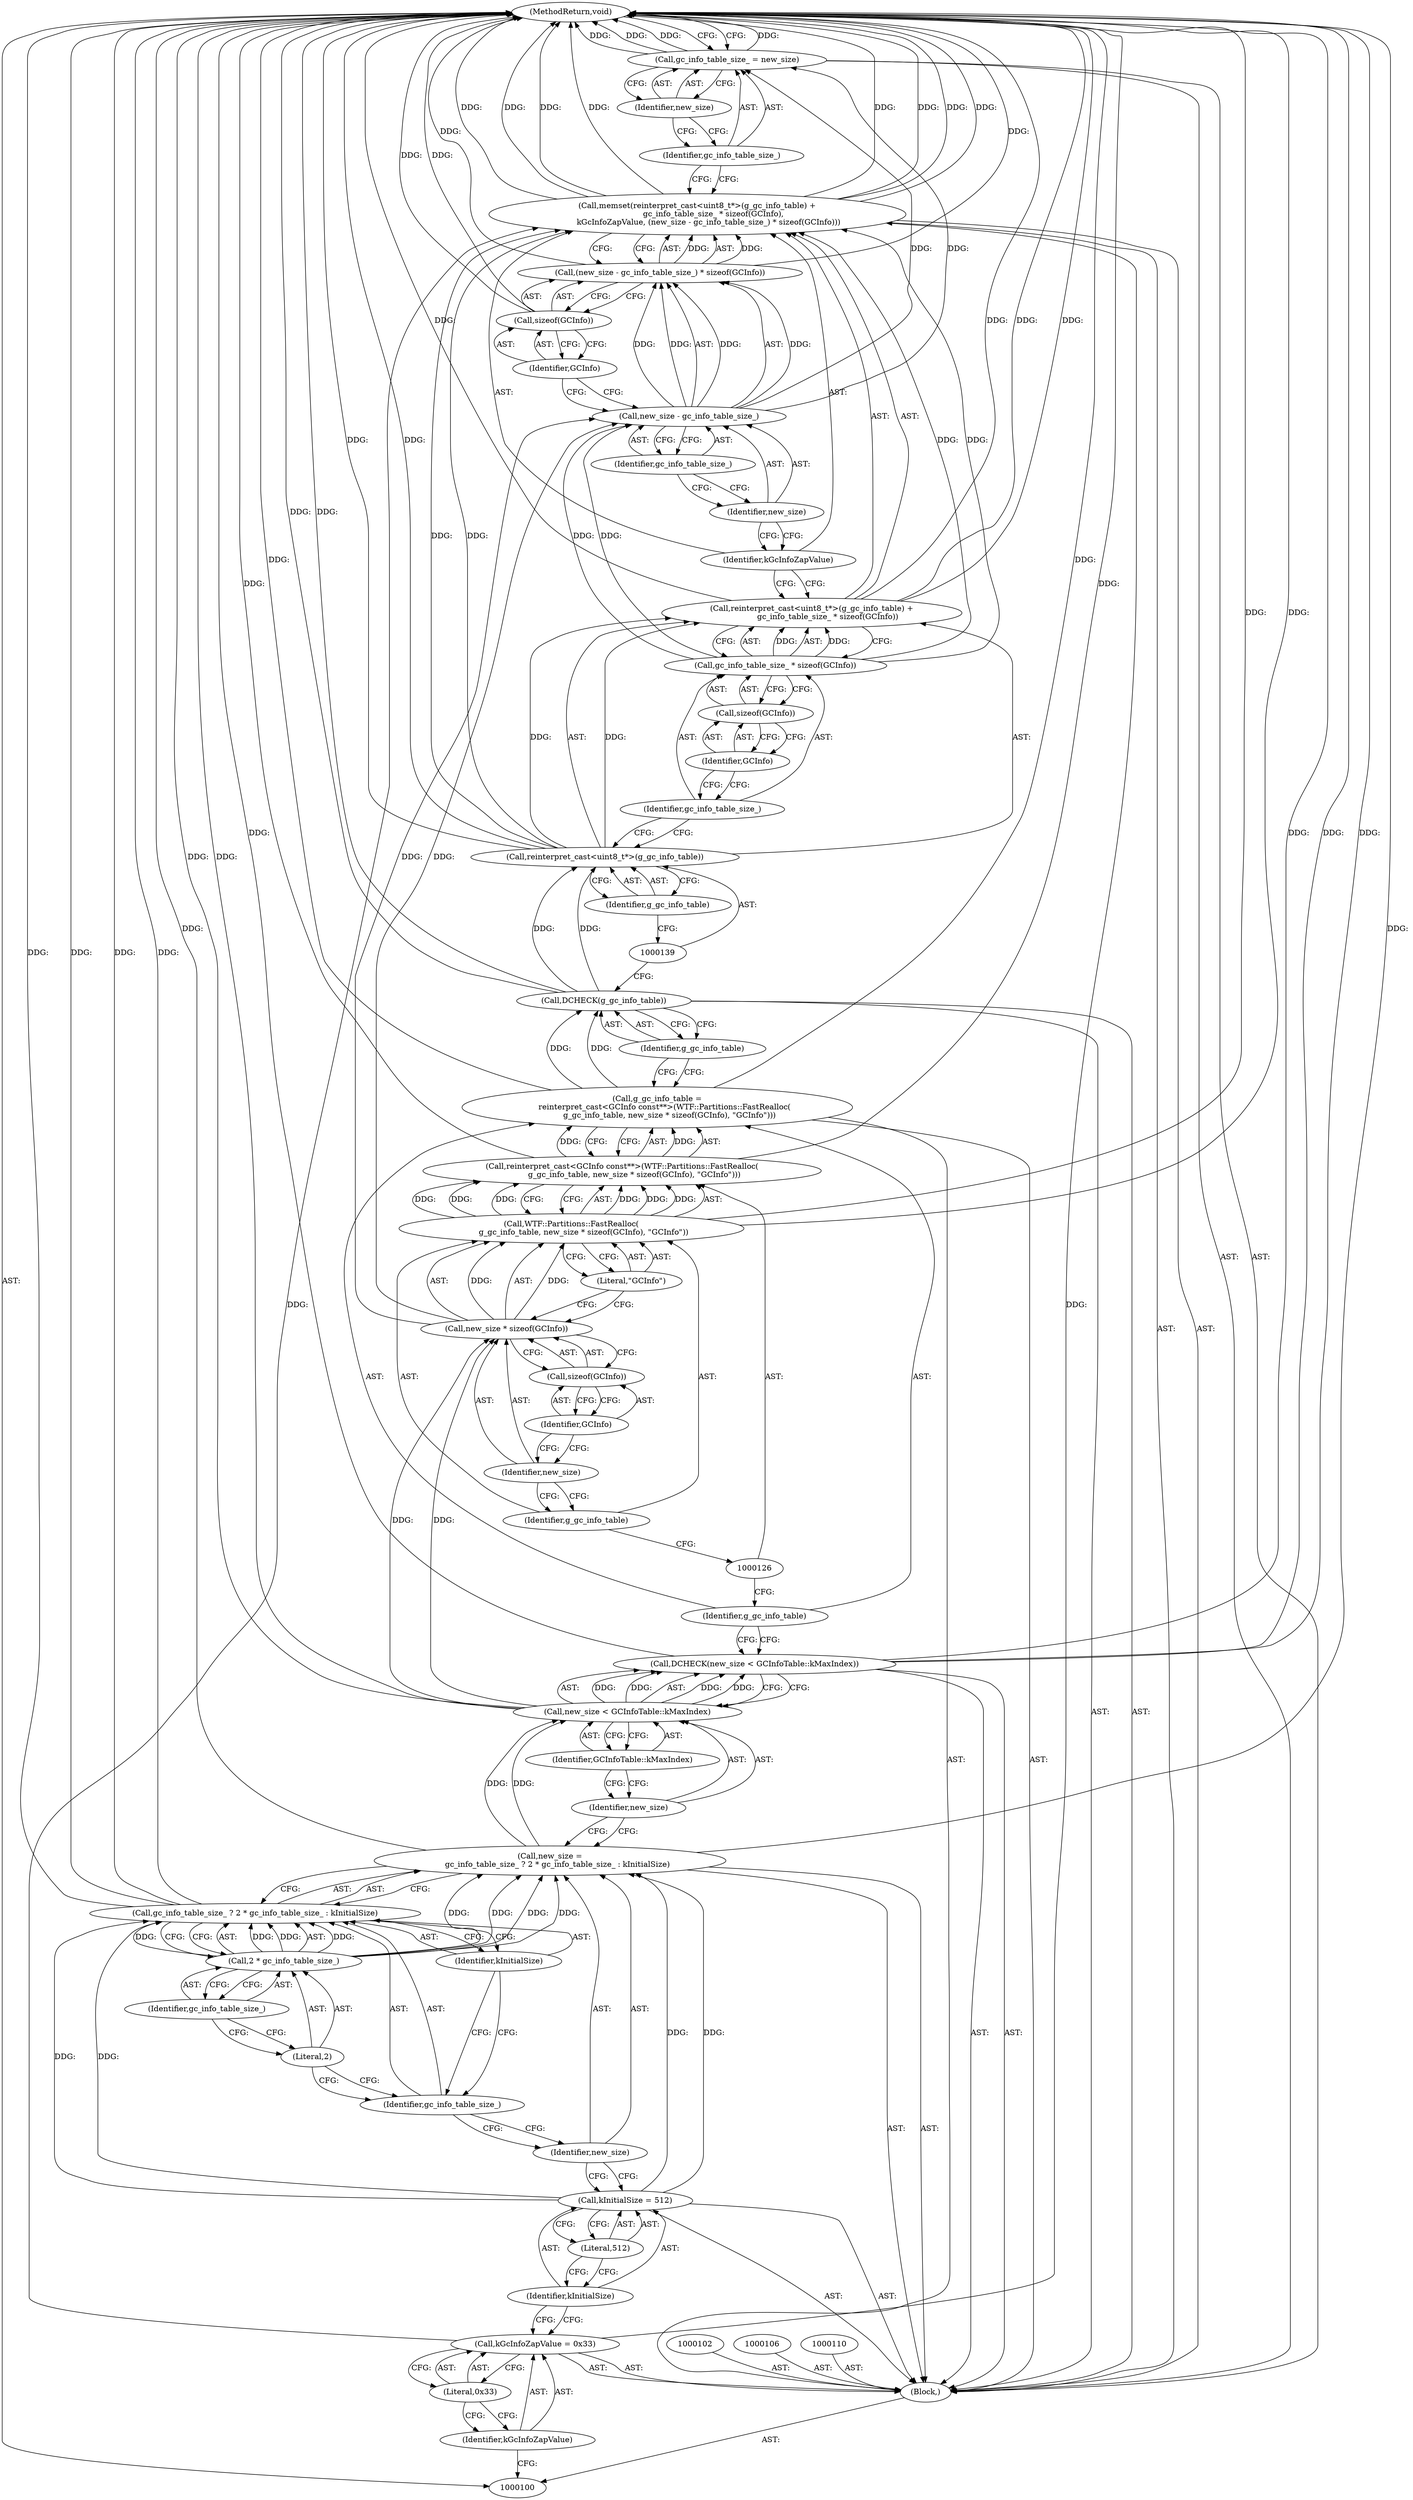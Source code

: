 digraph "1_Chrome_20b65d00ca3d8696430e22efad7485366f8c3a21_1" {
"1000155" [label="(MethodReturn,void)"];
"1000101" [label="(Block,)"];
"1000134" [label="(Call,DCHECK(g_gc_info_table))"];
"1000135" [label="(Identifier,g_gc_info_table)"];
"1000136" [label="(Call,memset(reinterpret_cast<uint8_t*>(g_gc_info_table) +\n             gc_info_table_size_ * sizeof(GCInfo),\n         kGcInfoZapValue, (new_size - gc_info_table_size_) * sizeof(GCInfo)))"];
"1000140" [label="(Identifier,g_gc_info_table)"];
"1000137" [label="(Call,reinterpret_cast<uint8_t*>(g_gc_info_table) +\n             gc_info_table_size_ * sizeof(GCInfo))"];
"1000138" [label="(Call,reinterpret_cast<uint8_t*>(g_gc_info_table))"];
"1000141" [label="(Call,gc_info_table_size_ * sizeof(GCInfo))"];
"1000142" [label="(Identifier,gc_info_table_size_)"];
"1000143" [label="(Call,sizeof(GCInfo))"];
"1000144" [label="(Identifier,GCInfo)"];
"1000146" [label="(Call,(new_size - gc_info_table_size_) * sizeof(GCInfo))"];
"1000147" [label="(Call,new_size - gc_info_table_size_)"];
"1000148" [label="(Identifier,new_size)"];
"1000149" [label="(Identifier,gc_info_table_size_)"];
"1000150" [label="(Call,sizeof(GCInfo))"];
"1000151" [label="(Identifier,GCInfo)"];
"1000145" [label="(Identifier,kGcInfoZapValue)"];
"1000152" [label="(Call,gc_info_table_size_ = new_size)"];
"1000153" [label="(Identifier,gc_info_table_size_)"];
"1000154" [label="(Identifier,new_size)"];
"1000103" [label="(Call,kGcInfoZapValue = 0x33)"];
"1000104" [label="(Identifier,kGcInfoZapValue)"];
"1000105" [label="(Literal,0x33)"];
"1000107" [label="(Call,kInitialSize = 512)"];
"1000108" [label="(Identifier,kInitialSize)"];
"1000109" [label="(Literal,512)"];
"1000111" [label="(Call,new_size =\n      gc_info_table_size_ ? 2 * gc_info_table_size_ : kInitialSize)"];
"1000112" [label="(Identifier,new_size)"];
"1000115" [label="(Call,2 * gc_info_table_size_)"];
"1000116" [label="(Literal,2)"];
"1000117" [label="(Identifier,gc_info_table_size_)"];
"1000118" [label="(Identifier,kInitialSize)"];
"1000113" [label="(Call,gc_info_table_size_ ? 2 * gc_info_table_size_ : kInitialSize)"];
"1000114" [label="(Identifier,gc_info_table_size_)"];
"1000119" [label="(Call,DCHECK(new_size < GCInfoTable::kMaxIndex))"];
"1000122" [label="(Identifier,GCInfoTable::kMaxIndex)"];
"1000120" [label="(Call,new_size < GCInfoTable::kMaxIndex)"];
"1000121" [label="(Identifier,new_size)"];
"1000123" [label="(Call,g_gc_info_table =\n      reinterpret_cast<GCInfo const**>(WTF::Partitions::FastRealloc(\n          g_gc_info_table, new_size * sizeof(GCInfo), \"GCInfo\")))"];
"1000124" [label="(Identifier,g_gc_info_table)"];
"1000127" [label="(Call,WTF::Partitions::FastRealloc(\n          g_gc_info_table, new_size * sizeof(GCInfo), \"GCInfo\"))"];
"1000125" [label="(Call,reinterpret_cast<GCInfo const**>(WTF::Partitions::FastRealloc(\n          g_gc_info_table, new_size * sizeof(GCInfo), \"GCInfo\")))"];
"1000128" [label="(Identifier,g_gc_info_table)"];
"1000129" [label="(Call,new_size * sizeof(GCInfo))"];
"1000130" [label="(Identifier,new_size)"];
"1000131" [label="(Call,sizeof(GCInfo))"];
"1000132" [label="(Identifier,GCInfo)"];
"1000133" [label="(Literal,\"GCInfo\")"];
"1000155" -> "1000100"  [label="AST: "];
"1000155" -> "1000152"  [label="CFG: "];
"1000123" -> "1000155"  [label="DDG: "];
"1000113" -> "1000155"  [label="DDG: "];
"1000113" -> "1000155"  [label="DDG: "];
"1000152" -> "1000155"  [label="DDG: "];
"1000152" -> "1000155"  [label="DDG: "];
"1000137" -> "1000155"  [label="DDG: "];
"1000137" -> "1000155"  [label="DDG: "];
"1000119" -> "1000155"  [label="DDG: "];
"1000119" -> "1000155"  [label="DDG: "];
"1000136" -> "1000155"  [label="DDG: "];
"1000136" -> "1000155"  [label="DDG: "];
"1000136" -> "1000155"  [label="DDG: "];
"1000136" -> "1000155"  [label="DDG: "];
"1000150" -> "1000155"  [label="DDG: "];
"1000138" -> "1000155"  [label="DDG: "];
"1000127" -> "1000155"  [label="DDG: "];
"1000134" -> "1000155"  [label="DDG: "];
"1000125" -> "1000155"  [label="DDG: "];
"1000111" -> "1000155"  [label="DDG: "];
"1000120" -> "1000155"  [label="DDG: "];
"1000146" -> "1000155"  [label="DDG: "];
"1000101" -> "1000100"  [label="AST: "];
"1000102" -> "1000101"  [label="AST: "];
"1000103" -> "1000101"  [label="AST: "];
"1000106" -> "1000101"  [label="AST: "];
"1000107" -> "1000101"  [label="AST: "];
"1000110" -> "1000101"  [label="AST: "];
"1000111" -> "1000101"  [label="AST: "];
"1000119" -> "1000101"  [label="AST: "];
"1000123" -> "1000101"  [label="AST: "];
"1000134" -> "1000101"  [label="AST: "];
"1000136" -> "1000101"  [label="AST: "];
"1000152" -> "1000101"  [label="AST: "];
"1000134" -> "1000101"  [label="AST: "];
"1000134" -> "1000135"  [label="CFG: "];
"1000135" -> "1000134"  [label="AST: "];
"1000139" -> "1000134"  [label="CFG: "];
"1000134" -> "1000155"  [label="DDG: "];
"1000123" -> "1000134"  [label="DDG: "];
"1000134" -> "1000138"  [label="DDG: "];
"1000135" -> "1000134"  [label="AST: "];
"1000135" -> "1000123"  [label="CFG: "];
"1000134" -> "1000135"  [label="CFG: "];
"1000136" -> "1000101"  [label="AST: "];
"1000136" -> "1000146"  [label="CFG: "];
"1000137" -> "1000136"  [label="AST: "];
"1000145" -> "1000136"  [label="AST: "];
"1000146" -> "1000136"  [label="AST: "];
"1000153" -> "1000136"  [label="CFG: "];
"1000136" -> "1000155"  [label="DDG: "];
"1000136" -> "1000155"  [label="DDG: "];
"1000136" -> "1000155"  [label="DDG: "];
"1000136" -> "1000155"  [label="DDG: "];
"1000138" -> "1000136"  [label="DDG: "];
"1000141" -> "1000136"  [label="DDG: "];
"1000103" -> "1000136"  [label="DDG: "];
"1000146" -> "1000136"  [label="DDG: "];
"1000140" -> "1000138"  [label="AST: "];
"1000140" -> "1000139"  [label="CFG: "];
"1000138" -> "1000140"  [label="CFG: "];
"1000137" -> "1000136"  [label="AST: "];
"1000137" -> "1000141"  [label="CFG: "];
"1000138" -> "1000137"  [label="AST: "];
"1000141" -> "1000137"  [label="AST: "];
"1000145" -> "1000137"  [label="CFG: "];
"1000137" -> "1000155"  [label="DDG: "];
"1000137" -> "1000155"  [label="DDG: "];
"1000138" -> "1000137"  [label="DDG: "];
"1000141" -> "1000137"  [label="DDG: "];
"1000138" -> "1000137"  [label="AST: "];
"1000138" -> "1000140"  [label="CFG: "];
"1000139" -> "1000138"  [label="AST: "];
"1000140" -> "1000138"  [label="AST: "];
"1000142" -> "1000138"  [label="CFG: "];
"1000138" -> "1000155"  [label="DDG: "];
"1000138" -> "1000136"  [label="DDG: "];
"1000138" -> "1000137"  [label="DDG: "];
"1000134" -> "1000138"  [label="DDG: "];
"1000141" -> "1000137"  [label="AST: "];
"1000141" -> "1000143"  [label="CFG: "];
"1000142" -> "1000141"  [label="AST: "];
"1000143" -> "1000141"  [label="AST: "];
"1000137" -> "1000141"  [label="CFG: "];
"1000141" -> "1000136"  [label="DDG: "];
"1000141" -> "1000137"  [label="DDG: "];
"1000141" -> "1000147"  [label="DDG: "];
"1000142" -> "1000141"  [label="AST: "];
"1000142" -> "1000138"  [label="CFG: "];
"1000144" -> "1000142"  [label="CFG: "];
"1000143" -> "1000141"  [label="AST: "];
"1000143" -> "1000144"  [label="CFG: "];
"1000144" -> "1000143"  [label="AST: "];
"1000141" -> "1000143"  [label="CFG: "];
"1000144" -> "1000143"  [label="AST: "];
"1000144" -> "1000142"  [label="CFG: "];
"1000143" -> "1000144"  [label="CFG: "];
"1000146" -> "1000136"  [label="AST: "];
"1000146" -> "1000150"  [label="CFG: "];
"1000147" -> "1000146"  [label="AST: "];
"1000150" -> "1000146"  [label="AST: "];
"1000136" -> "1000146"  [label="CFG: "];
"1000146" -> "1000155"  [label="DDG: "];
"1000146" -> "1000136"  [label="DDG: "];
"1000147" -> "1000146"  [label="DDG: "];
"1000147" -> "1000146"  [label="DDG: "];
"1000147" -> "1000146"  [label="AST: "];
"1000147" -> "1000149"  [label="CFG: "];
"1000148" -> "1000147"  [label="AST: "];
"1000149" -> "1000147"  [label="AST: "];
"1000151" -> "1000147"  [label="CFG: "];
"1000147" -> "1000146"  [label="DDG: "];
"1000147" -> "1000146"  [label="DDG: "];
"1000129" -> "1000147"  [label="DDG: "];
"1000141" -> "1000147"  [label="DDG: "];
"1000147" -> "1000152"  [label="DDG: "];
"1000148" -> "1000147"  [label="AST: "];
"1000148" -> "1000145"  [label="CFG: "];
"1000149" -> "1000148"  [label="CFG: "];
"1000149" -> "1000147"  [label="AST: "];
"1000149" -> "1000148"  [label="CFG: "];
"1000147" -> "1000149"  [label="CFG: "];
"1000150" -> "1000146"  [label="AST: "];
"1000150" -> "1000151"  [label="CFG: "];
"1000151" -> "1000150"  [label="AST: "];
"1000146" -> "1000150"  [label="CFG: "];
"1000150" -> "1000155"  [label="DDG: "];
"1000151" -> "1000150"  [label="AST: "];
"1000151" -> "1000147"  [label="CFG: "];
"1000150" -> "1000151"  [label="CFG: "];
"1000145" -> "1000136"  [label="AST: "];
"1000145" -> "1000137"  [label="CFG: "];
"1000148" -> "1000145"  [label="CFG: "];
"1000152" -> "1000101"  [label="AST: "];
"1000152" -> "1000154"  [label="CFG: "];
"1000153" -> "1000152"  [label="AST: "];
"1000154" -> "1000152"  [label="AST: "];
"1000155" -> "1000152"  [label="CFG: "];
"1000152" -> "1000155"  [label="DDG: "];
"1000152" -> "1000155"  [label="DDG: "];
"1000147" -> "1000152"  [label="DDG: "];
"1000153" -> "1000152"  [label="AST: "];
"1000153" -> "1000136"  [label="CFG: "];
"1000154" -> "1000153"  [label="CFG: "];
"1000154" -> "1000152"  [label="AST: "];
"1000154" -> "1000153"  [label="CFG: "];
"1000152" -> "1000154"  [label="CFG: "];
"1000103" -> "1000101"  [label="AST: "];
"1000103" -> "1000105"  [label="CFG: "];
"1000104" -> "1000103"  [label="AST: "];
"1000105" -> "1000103"  [label="AST: "];
"1000108" -> "1000103"  [label="CFG: "];
"1000103" -> "1000136"  [label="DDG: "];
"1000104" -> "1000103"  [label="AST: "];
"1000104" -> "1000100"  [label="CFG: "];
"1000105" -> "1000104"  [label="CFG: "];
"1000105" -> "1000103"  [label="AST: "];
"1000105" -> "1000104"  [label="CFG: "];
"1000103" -> "1000105"  [label="CFG: "];
"1000107" -> "1000101"  [label="AST: "];
"1000107" -> "1000109"  [label="CFG: "];
"1000108" -> "1000107"  [label="AST: "];
"1000109" -> "1000107"  [label="AST: "];
"1000112" -> "1000107"  [label="CFG: "];
"1000107" -> "1000111"  [label="DDG: "];
"1000107" -> "1000113"  [label="DDG: "];
"1000108" -> "1000107"  [label="AST: "];
"1000108" -> "1000103"  [label="CFG: "];
"1000109" -> "1000108"  [label="CFG: "];
"1000109" -> "1000107"  [label="AST: "];
"1000109" -> "1000108"  [label="CFG: "];
"1000107" -> "1000109"  [label="CFG: "];
"1000111" -> "1000101"  [label="AST: "];
"1000111" -> "1000113"  [label="CFG: "];
"1000112" -> "1000111"  [label="AST: "];
"1000113" -> "1000111"  [label="AST: "];
"1000121" -> "1000111"  [label="CFG: "];
"1000111" -> "1000155"  [label="DDG: "];
"1000115" -> "1000111"  [label="DDG: "];
"1000115" -> "1000111"  [label="DDG: "];
"1000107" -> "1000111"  [label="DDG: "];
"1000111" -> "1000120"  [label="DDG: "];
"1000112" -> "1000111"  [label="AST: "];
"1000112" -> "1000107"  [label="CFG: "];
"1000114" -> "1000112"  [label="CFG: "];
"1000115" -> "1000113"  [label="AST: "];
"1000115" -> "1000117"  [label="CFG: "];
"1000116" -> "1000115"  [label="AST: "];
"1000117" -> "1000115"  [label="AST: "];
"1000113" -> "1000115"  [label="CFG: "];
"1000115" -> "1000111"  [label="DDG: "];
"1000115" -> "1000111"  [label="DDG: "];
"1000115" -> "1000113"  [label="DDG: "];
"1000115" -> "1000113"  [label="DDG: "];
"1000116" -> "1000115"  [label="AST: "];
"1000116" -> "1000114"  [label="CFG: "];
"1000117" -> "1000116"  [label="CFG: "];
"1000117" -> "1000115"  [label="AST: "];
"1000117" -> "1000116"  [label="CFG: "];
"1000115" -> "1000117"  [label="CFG: "];
"1000118" -> "1000113"  [label="AST: "];
"1000118" -> "1000114"  [label="CFG: "];
"1000113" -> "1000118"  [label="CFG: "];
"1000113" -> "1000111"  [label="AST: "];
"1000113" -> "1000115"  [label="CFG: "];
"1000113" -> "1000118"  [label="CFG: "];
"1000114" -> "1000113"  [label="AST: "];
"1000115" -> "1000113"  [label="AST: "];
"1000118" -> "1000113"  [label="AST: "];
"1000111" -> "1000113"  [label="CFG: "];
"1000113" -> "1000155"  [label="DDG: "];
"1000113" -> "1000155"  [label="DDG: "];
"1000115" -> "1000113"  [label="DDG: "];
"1000115" -> "1000113"  [label="DDG: "];
"1000107" -> "1000113"  [label="DDG: "];
"1000114" -> "1000113"  [label="AST: "];
"1000114" -> "1000112"  [label="CFG: "];
"1000116" -> "1000114"  [label="CFG: "];
"1000118" -> "1000114"  [label="CFG: "];
"1000119" -> "1000101"  [label="AST: "];
"1000119" -> "1000120"  [label="CFG: "];
"1000120" -> "1000119"  [label="AST: "];
"1000124" -> "1000119"  [label="CFG: "];
"1000119" -> "1000155"  [label="DDG: "];
"1000119" -> "1000155"  [label="DDG: "];
"1000120" -> "1000119"  [label="DDG: "];
"1000120" -> "1000119"  [label="DDG: "];
"1000122" -> "1000120"  [label="AST: "];
"1000122" -> "1000121"  [label="CFG: "];
"1000120" -> "1000122"  [label="CFG: "];
"1000120" -> "1000119"  [label="AST: "];
"1000120" -> "1000122"  [label="CFG: "];
"1000121" -> "1000120"  [label="AST: "];
"1000122" -> "1000120"  [label="AST: "];
"1000119" -> "1000120"  [label="CFG: "];
"1000120" -> "1000155"  [label="DDG: "];
"1000120" -> "1000119"  [label="DDG: "];
"1000120" -> "1000119"  [label="DDG: "];
"1000111" -> "1000120"  [label="DDG: "];
"1000120" -> "1000129"  [label="DDG: "];
"1000121" -> "1000120"  [label="AST: "];
"1000121" -> "1000111"  [label="CFG: "];
"1000122" -> "1000121"  [label="CFG: "];
"1000123" -> "1000101"  [label="AST: "];
"1000123" -> "1000125"  [label="CFG: "];
"1000124" -> "1000123"  [label="AST: "];
"1000125" -> "1000123"  [label="AST: "];
"1000135" -> "1000123"  [label="CFG: "];
"1000123" -> "1000155"  [label="DDG: "];
"1000125" -> "1000123"  [label="DDG: "];
"1000123" -> "1000134"  [label="DDG: "];
"1000124" -> "1000123"  [label="AST: "];
"1000124" -> "1000119"  [label="CFG: "];
"1000126" -> "1000124"  [label="CFG: "];
"1000127" -> "1000125"  [label="AST: "];
"1000127" -> "1000133"  [label="CFG: "];
"1000128" -> "1000127"  [label="AST: "];
"1000129" -> "1000127"  [label="AST: "];
"1000133" -> "1000127"  [label="AST: "];
"1000125" -> "1000127"  [label="CFG: "];
"1000127" -> "1000155"  [label="DDG: "];
"1000127" -> "1000125"  [label="DDG: "];
"1000127" -> "1000125"  [label="DDG: "];
"1000127" -> "1000125"  [label="DDG: "];
"1000129" -> "1000127"  [label="DDG: "];
"1000125" -> "1000123"  [label="AST: "];
"1000125" -> "1000127"  [label="CFG: "];
"1000126" -> "1000125"  [label="AST: "];
"1000127" -> "1000125"  [label="AST: "];
"1000123" -> "1000125"  [label="CFG: "];
"1000125" -> "1000155"  [label="DDG: "];
"1000125" -> "1000123"  [label="DDG: "];
"1000127" -> "1000125"  [label="DDG: "];
"1000127" -> "1000125"  [label="DDG: "];
"1000127" -> "1000125"  [label="DDG: "];
"1000128" -> "1000127"  [label="AST: "];
"1000128" -> "1000126"  [label="CFG: "];
"1000130" -> "1000128"  [label="CFG: "];
"1000129" -> "1000127"  [label="AST: "];
"1000129" -> "1000131"  [label="CFG: "];
"1000130" -> "1000129"  [label="AST: "];
"1000131" -> "1000129"  [label="AST: "];
"1000133" -> "1000129"  [label="CFG: "];
"1000129" -> "1000127"  [label="DDG: "];
"1000120" -> "1000129"  [label="DDG: "];
"1000129" -> "1000147"  [label="DDG: "];
"1000130" -> "1000129"  [label="AST: "];
"1000130" -> "1000128"  [label="CFG: "];
"1000132" -> "1000130"  [label="CFG: "];
"1000131" -> "1000129"  [label="AST: "];
"1000131" -> "1000132"  [label="CFG: "];
"1000132" -> "1000131"  [label="AST: "];
"1000129" -> "1000131"  [label="CFG: "];
"1000132" -> "1000131"  [label="AST: "];
"1000132" -> "1000130"  [label="CFG: "];
"1000131" -> "1000132"  [label="CFG: "];
"1000133" -> "1000127"  [label="AST: "];
"1000133" -> "1000129"  [label="CFG: "];
"1000127" -> "1000133"  [label="CFG: "];
}
